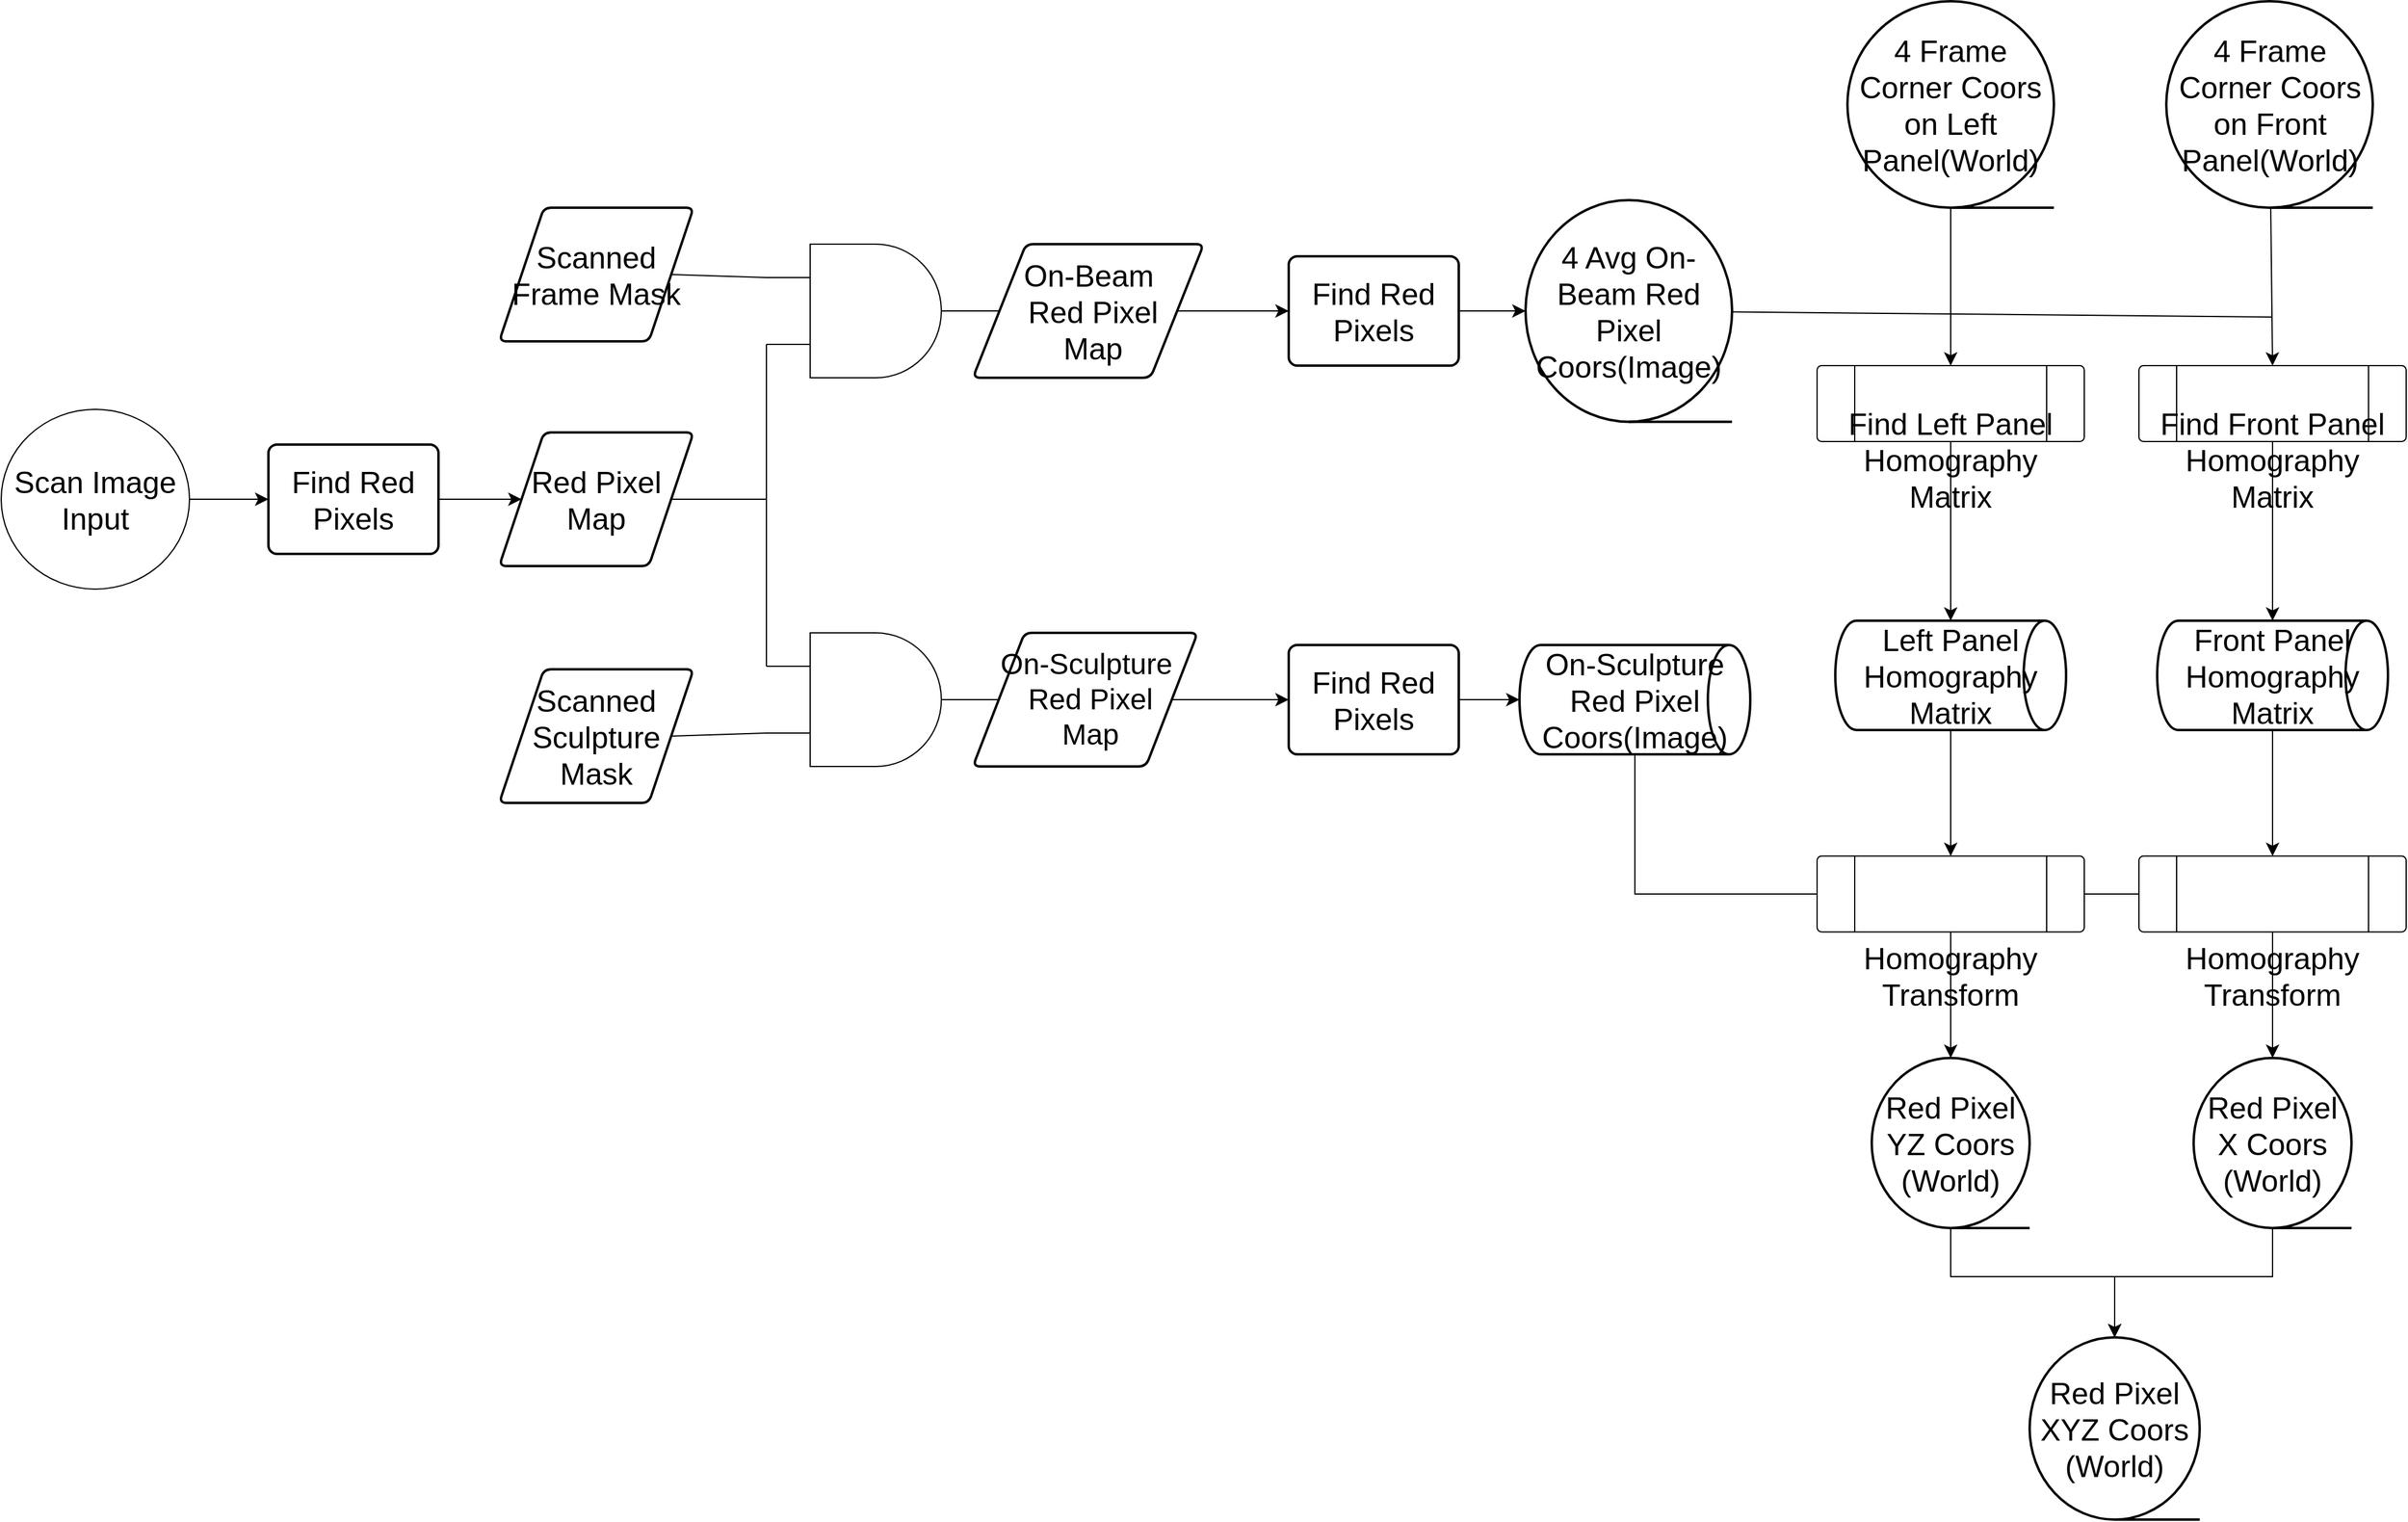 <mxfile version="24.2.3" type="device">
  <diagram name="Page-1" id="OlKapIi3uWO2QsuCSNSb">
    <mxGraphModel dx="2305" dy="1305" grid="1" gridSize="10" guides="1" tooltips="1" connect="1" arrows="1" fold="1" page="1" pageScale="1" pageWidth="2000" pageHeight="1500" math="0" shadow="0">
      <root>
        <mxCell id="0" />
        <mxCell id="1" parent="0" />
        <mxCell id="RCYnNcVBV2A_GnD5C0OR-2" style="edgeStyle=none;curved=1;rounded=0;orthogonalLoop=1;jettySize=auto;html=1;fontSize=12;startSize=8;endSize=8;entryX=0;entryY=0.5;entryDx=0;entryDy=0;labelBackgroundColor=none;textShadow=0;" parent="1" source="859-qJpJI6VnqW7jw_TA-1" target="g15t2NtTSoSg01-tuQBl-59" edge="1">
          <mxGeometry relative="1" as="geometry">
            <mxPoint x="315" y="490.0" as="targetPoint" />
          </mxGeometry>
        </mxCell>
        <mxCell id="859-qJpJI6VnqW7jw_TA-1" value="&lt;font style=&quot;font-size: 25px;&quot;&gt;Scan Image Input&lt;br&gt;&lt;/font&gt;" style="ellipse;html=1;labelBackgroundColor=none;textShadow=0;whiteSpace=wrap;" parent="1" vertex="1">
          <mxGeometry x="20" y="416" width="155" height="148" as="geometry" />
        </mxCell>
        <mxCell id="RCYnNcVBV2A_GnD5C0OR-5" style="edgeStyle=none;curved=1;rounded=0;orthogonalLoop=1;jettySize=auto;html=1;fontSize=12;startSize=8;endSize=8;exitX=1;exitY=0.5;exitDx=0;exitDy=0;entryX=0;entryY=0.5;entryDx=0;entryDy=0;labelBackgroundColor=none;textShadow=0;" parent="1" source="g15t2NtTSoSg01-tuQBl-59" target="g15t2NtTSoSg01-tuQBl-61" edge="1">
          <mxGeometry relative="1" as="geometry">
            <mxPoint x="495" y="490" as="targetPoint" />
            <mxPoint x="365" y="490.0" as="sourcePoint" />
          </mxGeometry>
        </mxCell>
        <mxCell id="g15t2NtTSoSg01-tuQBl-27" style="edgeStyle=none;curved=0;rounded=0;orthogonalLoop=1;jettySize=auto;html=1;entryX=0;entryY=0.5;entryDx=0;entryDy=0;fontSize=12;startSize=8;endSize=8;endArrow=none;endFill=0;labelBackgroundColor=none;textShadow=0;" parent="1" target="g15t2NtTSoSg01-tuQBl-67" edge="1">
          <mxGeometry relative="1" as="geometry">
            <mxPoint x="810" y="335.0" as="sourcePoint" />
            <mxPoint x="840" y="335" as="targetPoint" />
          </mxGeometry>
        </mxCell>
        <mxCell id="g15t2NtTSoSg01-tuQBl-8" value="" style="verticalLabelPosition=bottom;shadow=0;dashed=0;align=center;html=1;verticalAlign=top;shape=mxgraph.electrical.logic_gates.logic_gate;operation=and;labelBackgroundColor=none;textShadow=0;whiteSpace=wrap;" parent="1" vertex="1">
          <mxGeometry x="650" y="280" width="180" height="110" as="geometry" />
        </mxCell>
        <mxCell id="g15t2NtTSoSg01-tuQBl-13" style="edgeStyle=none;curved=0;rounded=0;orthogonalLoop=1;jettySize=auto;html=1;entryX=0;entryY=0.25;entryDx=0;entryDy=0;entryPerimeter=0;fontSize=12;startSize=8;endSize=8;endArrow=none;endFill=0;exitX=1;exitY=0.5;exitDx=0;exitDy=0;labelBackgroundColor=none;textShadow=0;" parent="1" source="g15t2NtTSoSg01-tuQBl-63" target="g15t2NtTSoSg01-tuQBl-8" edge="1">
          <mxGeometry relative="1" as="geometry">
            <mxPoint x="575" y="306.042" as="sourcePoint" />
          </mxGeometry>
        </mxCell>
        <mxCell id="g15t2NtTSoSg01-tuQBl-31" style="edgeStyle=none;curved=1;rounded=0;orthogonalLoop=1;jettySize=auto;html=1;entryX=0;entryY=0.5;entryDx=0;entryDy=0;fontSize=12;startSize=8;endSize=8;exitX=1;exitY=0.5;exitDx=0;exitDy=0;labelBackgroundColor=none;textShadow=0;" parent="1" source="g15t2NtTSoSg01-tuQBl-67" target="g15t2NtTSoSg01-tuQBl-70" edge="1">
          <mxGeometry relative="1" as="geometry">
            <mxPoint x="960" y="335" as="sourcePoint" />
            <mxPoint x="1080" y="335.0" as="targetPoint" />
          </mxGeometry>
        </mxCell>
        <mxCell id="g15t2NtTSoSg01-tuQBl-29" style="edgeStyle=none;curved=1;rounded=0;orthogonalLoop=1;jettySize=auto;html=1;entryX=0;entryY=0.5;entryDx=0;entryDy=0;fontSize=12;startSize=8;endSize=8;endArrow=none;endFill=0;labelBackgroundColor=none;textShadow=0;" parent="1" target="g15t2NtTSoSg01-tuQBl-68" edge="1">
          <mxGeometry relative="1" as="geometry">
            <mxPoint x="810" y="655" as="sourcePoint" />
            <mxPoint x="840" y="655" as="targetPoint" />
          </mxGeometry>
        </mxCell>
        <mxCell id="g15t2NtTSoSg01-tuQBl-18" value="" style="verticalLabelPosition=bottom;shadow=0;dashed=0;align=center;html=1;verticalAlign=top;shape=mxgraph.electrical.logic_gates.logic_gate;operation=and;labelBackgroundColor=none;textShadow=0;whiteSpace=wrap;" parent="1" vertex="1">
          <mxGeometry x="650" y="600" width="180" height="110" as="geometry" />
        </mxCell>
        <mxCell id="g15t2NtTSoSg01-tuQBl-19" value="" style="endArrow=none;html=1;rounded=0;fontSize=12;startSize=8;endSize=8;curved=1;entryX=0;entryY=0.25;entryDx=0;entryDy=0;entryPerimeter=0;labelBackgroundColor=none;textShadow=0;" parent="1" target="g15t2NtTSoSg01-tuQBl-18" edge="1">
          <mxGeometry width="50" height="50" relative="1" as="geometry">
            <mxPoint x="650" y="490" as="sourcePoint" />
            <mxPoint x="780" y="410" as="targetPoint" />
          </mxGeometry>
        </mxCell>
        <mxCell id="g15t2NtTSoSg01-tuQBl-24" style="edgeStyle=none;curved=1;rounded=0;orthogonalLoop=1;jettySize=auto;html=1;entryX=0;entryY=0.75;entryDx=0;entryDy=0;entryPerimeter=0;fontSize=12;startSize=8;endSize=8;endArrow=none;endFill=0;exitX=1;exitY=0.5;exitDx=0;exitDy=0;labelBackgroundColor=none;textShadow=0;" parent="1" source="g15t2NtTSoSg01-tuQBl-65" target="g15t2NtTSoSg01-tuQBl-18" edge="1">
          <mxGeometry relative="1" as="geometry">
            <mxPoint x="575" y="683.958" as="sourcePoint" />
          </mxGeometry>
        </mxCell>
        <mxCell id="g15t2NtTSoSg01-tuQBl-25" style="edgeStyle=none;curved=1;rounded=0;orthogonalLoop=1;jettySize=auto;html=1;exitX=0.5;exitY=0;exitDx=0;exitDy=0;fontSize=12;startSize=8;endSize=8;labelBackgroundColor=none;textShadow=0;" parent="1" edge="1">
          <mxGeometry relative="1" as="geometry">
            <mxPoint x="500" y="260" as="sourcePoint" />
            <mxPoint x="500" y="260" as="targetPoint" />
          </mxGeometry>
        </mxCell>
        <mxCell id="g15t2NtTSoSg01-tuQBl-26" style="edgeStyle=none;curved=0;rounded=0;orthogonalLoop=1;jettySize=auto;html=1;entryX=0;entryY=0.75;entryDx=0;entryDy=0;entryPerimeter=0;fontSize=12;startSize=8;endSize=8;endArrow=none;endFill=0;exitX=1;exitY=0.5;exitDx=0;exitDy=0;labelBackgroundColor=none;textShadow=0;" parent="1" source="g15t2NtTSoSg01-tuQBl-61" target="g15t2NtTSoSg01-tuQBl-8" edge="1">
          <mxGeometry relative="1" as="geometry">
            <mxPoint x="575" y="490" as="sourcePoint" />
            <Array as="points">
              <mxPoint x="650" y="490" />
            </Array>
          </mxGeometry>
        </mxCell>
        <mxCell id="g15t2NtTSoSg01-tuQBl-46" style="edgeStyle=none;curved=1;rounded=0;orthogonalLoop=1;jettySize=auto;html=1;entryX=0;entryY=0.5;entryDx=0;entryDy=0;fontSize=12;startSize=8;endSize=8;exitX=1;exitY=0.5;exitDx=0;exitDy=0;labelBackgroundColor=none;textShadow=0;" parent="1" source="g15t2NtTSoSg01-tuQBl-68" target="g15t2NtTSoSg01-tuQBl-71" edge="1">
          <mxGeometry relative="1" as="geometry">
            <mxPoint x="960" y="655" as="sourcePoint" />
            <mxPoint x="1080" y="655" as="targetPoint" />
          </mxGeometry>
        </mxCell>
        <mxCell id="g15t2NtTSoSg01-tuQBl-32" style="edgeStyle=none;curved=1;rounded=0;orthogonalLoop=1;jettySize=auto;html=1;fontSize=12;startSize=8;endSize=8;exitX=1;exitY=0.5;exitDx=0;exitDy=0;labelBackgroundColor=none;textShadow=0;" parent="1" source="g15t2NtTSoSg01-tuQBl-70" target="g15t2NtTSoSg01-tuQBl-33" edge="1">
          <mxGeometry relative="1" as="geometry">
            <mxPoint x="1330" y="335" as="targetPoint" />
            <mxPoint x="1220" y="335.0" as="sourcePoint" />
          </mxGeometry>
        </mxCell>
        <mxCell id="g15t2NtTSoSg01-tuQBl-89" style="edgeStyle=none;curved=1;rounded=0;orthogonalLoop=1;jettySize=auto;html=1;fontSize=12;startSize=8;endSize=8;endArrow=none;endFill=0;labelBackgroundColor=none;textShadow=0;" parent="1" source="g15t2NtTSoSg01-tuQBl-33" edge="1">
          <mxGeometry relative="1" as="geometry">
            <mxPoint x="1890" y="340" as="targetPoint" />
          </mxGeometry>
        </mxCell>
        <mxCell id="g15t2NtTSoSg01-tuQBl-33" value="&lt;font style=&quot;font-size: 25px;&quot;&gt;4 Avg On-Beam Red Pixel Coors(Image)&lt;br&gt;&lt;/font&gt;" style="strokeWidth=2;html=1;shape=mxgraph.flowchart.sequential_data;labelBackgroundColor=none;textShadow=0;verticalAlign=middle;whiteSpace=wrap;" parent="1" vertex="1">
          <mxGeometry x="1275" y="243.75" width="170" height="182.5" as="geometry" />
        </mxCell>
        <mxCell id="g15t2NtTSoSg01-tuQBl-42" style="edgeStyle=none;curved=1;rounded=0;orthogonalLoop=1;jettySize=auto;html=1;entryX=0.5;entryY=0;entryDx=0;entryDy=0;fontSize=12;startSize=8;endSize=8;exitX=0.5;exitY=1;exitDx=0;exitDy=0;exitPerimeter=0;labelBackgroundColor=none;textShadow=0;" parent="1" source="g15t2NtTSoSg01-tuQBl-36" target="g15t2NtTSoSg01-tuQBl-38" edge="1">
          <mxGeometry relative="1" as="geometry">
            <mxPoint x="1640" y="280" as="sourcePoint" />
          </mxGeometry>
        </mxCell>
        <mxCell id="g15t2NtTSoSg01-tuQBl-36" value="&lt;font style=&quot;font-size: 25px;&quot;&gt;4 Frame Corner Coors on Left Panel(World)&lt;br&gt;&lt;/font&gt;" style="strokeWidth=2;html=1;shape=mxgraph.flowchart.sequential_data;labelBackgroundColor=none;textShadow=0;whiteSpace=wrap;" parent="1" vertex="1">
          <mxGeometry x="1540" y="80" width="170" height="170" as="geometry" />
        </mxCell>
        <mxCell id="g15t2NtTSoSg01-tuQBl-38" value="&lt;font style=&quot;font-size: 25px;&quot;&gt;Find Left Panel Homography Matrix&lt;/font&gt;" style="verticalLabelPosition=bottom;verticalAlign=bottom;html=1;shape=process;rounded=1;size=0.14;arcSize=6;labelBackgroundColor=none;textShadow=0;whiteSpace=wrap;" parent="1" vertex="1">
          <mxGeometry x="1515" y="380" width="220" height="62.5" as="geometry" />
        </mxCell>
        <mxCell id="g15t2NtTSoSg01-tuQBl-74" style="edgeStyle=none;curved=1;rounded=0;orthogonalLoop=1;jettySize=auto;html=1;entryX=0.5;entryY=0;entryDx=0;entryDy=0;fontSize=12;startSize=8;endSize=8;labelBackgroundColor=none;textShadow=0;" parent="1" source="g15t2NtTSoSg01-tuQBl-43" target="g15t2NtTSoSg01-tuQBl-72" edge="1">
          <mxGeometry relative="1" as="geometry" />
        </mxCell>
        <mxCell id="g15t2NtTSoSg01-tuQBl-43" value="&lt;font style=&quot;font-size: 25px;&quot;&gt;Left Panel Homography Matrix&lt;/font&gt;" style="strokeWidth=2;html=1;shape=mxgraph.flowchart.direct_data;labelBackgroundColor=none;textShadow=0;whiteSpace=wrap;" parent="1" vertex="1">
          <mxGeometry x="1530" y="590" width="190" height="90" as="geometry" />
        </mxCell>
        <mxCell id="g15t2NtTSoSg01-tuQBl-44" style="edgeStyle=none;curved=1;rounded=0;orthogonalLoop=1;jettySize=auto;html=1;entryX=0.5;entryY=0;entryDx=0;entryDy=0;entryPerimeter=0;fontSize=12;startSize=8;endSize=8;exitX=0.5;exitY=1;exitDx=0;exitDy=0;labelBackgroundColor=none;textShadow=0;" parent="1" source="g15t2NtTSoSg01-tuQBl-38" target="g15t2NtTSoSg01-tuQBl-43" edge="1">
          <mxGeometry relative="1" as="geometry" />
        </mxCell>
        <mxCell id="g15t2NtTSoSg01-tuQBl-48" style="edgeStyle=none;curved=1;rounded=0;orthogonalLoop=1;jettySize=auto;html=1;entryX=0;entryY=0.5;entryDx=0;entryDy=0;entryPerimeter=0;fontSize=12;startSize=8;endSize=8;exitX=1;exitY=0.5;exitDx=0;exitDy=0;labelBackgroundColor=none;textShadow=0;" parent="1" source="g15t2NtTSoSg01-tuQBl-71" target="g15t2NtTSoSg01-tuQBl-58" edge="1">
          <mxGeometry relative="1" as="geometry">
            <mxPoint x="1220" y="655" as="sourcePoint" />
            <mxPoint x="1330" y="655" as="targetPoint" />
          </mxGeometry>
        </mxCell>
        <mxCell id="g15t2NtTSoSg01-tuQBl-50" style="edgeStyle=none;curved=1;rounded=0;orthogonalLoop=1;jettySize=auto;html=1;fontSize=12;startSize=8;endSize=8;entryX=0.5;entryY=0;entryDx=0;entryDy=0;labelBackgroundColor=none;textShadow=0;" parent="1" source="g15t2NtTSoSg01-tuQBl-49" target="g15t2NtTSoSg01-tuQBl-51" edge="1">
          <mxGeometry relative="1" as="geometry">
            <mxPoint x="1890" y="420" as="targetPoint" />
          </mxGeometry>
        </mxCell>
        <mxCell id="g15t2NtTSoSg01-tuQBl-49" value="&lt;div align=&quot;center&quot;&gt;&lt;font style=&quot;font-size: 25px;&quot;&gt;4 Frame Corner Coors on Front Panel(World)&lt;/font&gt;&lt;br&gt;&lt;/div&gt;" style="strokeWidth=2;html=1;shape=mxgraph.flowchart.sequential_data;labelBackgroundColor=none;textShadow=0;whiteSpace=wrap;" parent="1" vertex="1">
          <mxGeometry x="1802.5" y="80" width="170" height="170" as="geometry" />
        </mxCell>
        <mxCell id="g15t2NtTSoSg01-tuQBl-51" value="&lt;font style=&quot;font-size: 25px;&quot;&gt;Find Front Panel Homography Matrix&lt;/font&gt;" style="verticalLabelPosition=bottom;verticalAlign=bottom;html=1;shape=process;rounded=1;size=0.14;arcSize=6;labelBackgroundColor=none;textShadow=0;whiteSpace=wrap;" parent="1" vertex="1">
          <mxGeometry x="1780" y="380" width="220" height="62.5" as="geometry" />
        </mxCell>
        <mxCell id="g15t2NtTSoSg01-tuQBl-75" style="edgeStyle=none;curved=1;rounded=0;orthogonalLoop=1;jettySize=auto;html=1;entryX=0.5;entryY=0;entryDx=0;entryDy=0;fontSize=12;startSize=8;endSize=8;labelBackgroundColor=none;textShadow=0;" parent="1" source="g15t2NtTSoSg01-tuQBl-54" target="g15t2NtTSoSg01-tuQBl-73" edge="1">
          <mxGeometry relative="1" as="geometry" />
        </mxCell>
        <mxCell id="g15t2NtTSoSg01-tuQBl-54" value="&lt;font style=&quot;font-size: 25px;&quot;&gt;Front Panel Homography Matrix&lt;/font&gt;" style="strokeWidth=2;html=1;shape=mxgraph.flowchart.direct_data;labelBackgroundColor=none;textShadow=0;whiteSpace=wrap;" parent="1" vertex="1">
          <mxGeometry x="1795" y="590" width="190" height="90" as="geometry" />
        </mxCell>
        <mxCell id="g15t2NtTSoSg01-tuQBl-55" style="edgeStyle=none;curved=1;rounded=0;orthogonalLoop=1;jettySize=auto;html=1;entryX=0.5;entryY=0;entryDx=0;entryDy=0;entryPerimeter=0;fontSize=12;startSize=8;endSize=8;labelBackgroundColor=none;textShadow=0;" parent="1" source="g15t2NtTSoSg01-tuQBl-51" target="g15t2NtTSoSg01-tuQBl-54" edge="1">
          <mxGeometry relative="1" as="geometry" />
        </mxCell>
        <mxCell id="UW7b_rLCcyGrxUJ1FudR-1" style="edgeStyle=none;curved=0;rounded=0;orthogonalLoop=1;jettySize=auto;html=1;entryX=0;entryY=0.5;entryDx=0;entryDy=0;fontSize=12;startSize=8;endSize=8;endArrow=none;endFill=0;" edge="1" parent="1" source="g15t2NtTSoSg01-tuQBl-58" target="g15t2NtTSoSg01-tuQBl-72">
          <mxGeometry relative="1" as="geometry">
            <Array as="points">
              <mxPoint x="1365" y="815" />
            </Array>
          </mxGeometry>
        </mxCell>
        <mxCell id="g15t2NtTSoSg01-tuQBl-58" value="&lt;font style=&quot;font-size: 25px;&quot;&gt;On-Sculpture Red Pixel Coors(Image)&lt;/font&gt;" style="strokeWidth=2;html=1;shape=mxgraph.flowchart.direct_data;labelBackgroundColor=none;textShadow=0;whiteSpace=wrap;" parent="1" vertex="1">
          <mxGeometry x="1270" y="610" width="190" height="90" as="geometry" />
        </mxCell>
        <mxCell id="g15t2NtTSoSg01-tuQBl-59" value="&lt;font style=&quot;font-size: 25px;&quot;&gt;Find Red Pixels&lt;/font&gt;" style="rounded=1;html=1;absoluteArcSize=1;arcSize=14;strokeWidth=2;labelBackgroundColor=none;textShadow=0;whiteSpace=wrap;" parent="1" vertex="1">
          <mxGeometry x="240" y="445" width="140" height="90" as="geometry" />
        </mxCell>
        <mxCell id="g15t2NtTSoSg01-tuQBl-61" value="&lt;font style=&quot;font-size: 25px;&quot;&gt;Red Pixel Map&lt;/font&gt;" style="shape=parallelogram;html=1;strokeWidth=2;perimeter=parallelogramPerimeter;rounded=1;arcSize=12;size=0.23;labelBackgroundColor=none;textShadow=0;whiteSpace=wrap;" parent="1" vertex="1">
          <mxGeometry x="430" y="435" width="160" height="110" as="geometry" />
        </mxCell>
        <mxCell id="g15t2NtTSoSg01-tuQBl-63" value="&lt;font style=&quot;font-size: 25px;&quot;&gt;Scanned Frame Mask&lt;/font&gt;" style="shape=parallelogram;html=1;strokeWidth=2;perimeter=parallelogramPerimeter;rounded=1;arcSize=12;size=0.23;labelBackgroundColor=none;textShadow=0;whiteSpace=wrap;" parent="1" vertex="1">
          <mxGeometry x="430" y="250" width="160" height="110" as="geometry" />
        </mxCell>
        <mxCell id="g15t2NtTSoSg01-tuQBl-65" value="&lt;font style=&quot;font-size: 25px;&quot;&gt;Scanned Sculpture Mask&lt;br&gt;&lt;/font&gt;" style="shape=parallelogram;html=1;strokeWidth=2;perimeter=parallelogramPerimeter;rounded=1;arcSize=12;size=0.23;labelBackgroundColor=none;textShadow=0;whiteSpace=wrap;" parent="1" vertex="1">
          <mxGeometry x="430" y="630" width="160" height="110" as="geometry" />
        </mxCell>
        <mxCell id="g15t2NtTSoSg01-tuQBl-67" value="&lt;div&gt;&lt;font style=&quot;font-size: 25px;&quot;&gt;On-Beam&lt;/font&gt;&lt;/div&gt;&lt;div&gt;&lt;font style=&quot;font-size: 25px;&quot;&gt;&amp;nbsp;Red Pixel&lt;/font&gt;&lt;/div&gt;&lt;div&gt;&lt;font style=&quot;font-size: 25px;&quot;&gt;&amp;nbsp;Map&lt;/font&gt;&lt;/div&gt;" style="shape=parallelogram;html=1;strokeWidth=2;perimeter=parallelogramPerimeter;rounded=1;arcSize=12;size=0.23;labelBackgroundColor=none;textShadow=0;" parent="1" vertex="1">
          <mxGeometry x="820" y="280" width="190" height="110" as="geometry" />
        </mxCell>
        <mxCell id="g15t2NtTSoSg01-tuQBl-68" value="&lt;div&gt;&lt;font style=&quot;font-size: 24px;&quot;&gt;On-Sculpture&lt;/font&gt;&lt;/div&gt;&lt;div&gt;&lt;font style=&quot;font-size: 24px;&quot;&gt;&amp;nbsp;Red Pixel&lt;/font&gt;&lt;/div&gt;&lt;div&gt;&lt;font style=&quot;font-size: 24px;&quot;&gt;&amp;nbsp;Map&lt;/font&gt;&lt;/div&gt;" style="shape=parallelogram;html=1;strokeWidth=2;perimeter=parallelogramPerimeter;rounded=1;arcSize=12;size=0.23;labelBackgroundColor=none;textShadow=0;" parent="1" vertex="1">
          <mxGeometry x="820" y="600" width="185" height="110" as="geometry" />
        </mxCell>
        <mxCell id="g15t2NtTSoSg01-tuQBl-70" value="&lt;font style=&quot;font-size: 25px;&quot;&gt;Find Red Pixels&lt;/font&gt;" style="rounded=1;html=1;absoluteArcSize=1;arcSize=14;strokeWidth=2;labelBackgroundColor=none;textShadow=0;whiteSpace=wrap;" parent="1" vertex="1">
          <mxGeometry x="1080" y="290" width="140" height="90" as="geometry" />
        </mxCell>
        <mxCell id="g15t2NtTSoSg01-tuQBl-71" value="&lt;font style=&quot;font-size: 25px;&quot;&gt;Find Red Pixels&lt;/font&gt;" style="rounded=1;html=1;absoluteArcSize=1;arcSize=14;strokeWidth=2;labelBackgroundColor=none;textShadow=0;whiteSpace=wrap;" parent="1" vertex="1">
          <mxGeometry x="1080" y="610" width="140" height="90" as="geometry" />
        </mxCell>
        <mxCell id="UW7b_rLCcyGrxUJ1FudR-2" style="edgeStyle=none;curved=0;rounded=0;orthogonalLoop=1;jettySize=auto;html=1;entryX=0;entryY=0.5;entryDx=0;entryDy=0;fontSize=12;startSize=8;endSize=8;endArrow=none;endFill=0;" edge="1" parent="1" source="g15t2NtTSoSg01-tuQBl-72" target="g15t2NtTSoSg01-tuQBl-73">
          <mxGeometry relative="1" as="geometry" />
        </mxCell>
        <mxCell id="g15t2NtTSoSg01-tuQBl-72" value="&lt;font style=&quot;font-size: 25px;&quot;&gt;Homography Transform&lt;br&gt;&lt;/font&gt;" style="verticalLabelPosition=bottom;verticalAlign=top;html=1;shape=process;rounded=1;size=0.14;arcSize=6;labelBackgroundColor=none;textShadow=0;whiteSpace=wrap;" parent="1" vertex="1">
          <mxGeometry x="1515" y="783.75" width="220" height="62.5" as="geometry" />
        </mxCell>
        <mxCell id="g15t2NtTSoSg01-tuQBl-73" value="&lt;font style=&quot;font-size: 25px;&quot;&gt;Homography Transform&lt;br&gt;&lt;/font&gt;" style="verticalLabelPosition=bottom;verticalAlign=top;html=1;shape=process;rounded=1;size=0.14;arcSize=6;labelBackgroundColor=none;textShadow=0;whiteSpace=wrap;" parent="1" vertex="1">
          <mxGeometry x="1780" y="783.75" width="220" height="62.5" as="geometry" />
        </mxCell>
        <mxCell id="g15t2NtTSoSg01-tuQBl-81" value="&lt;div&gt;&lt;font style=&quot;font-size: 25px;&quot;&gt;Red Pixel YZ Coors&lt;/font&gt;&lt;/div&gt;&lt;div&gt;&lt;font style=&quot;font-size: 25px;&quot;&gt;(World)&lt;/font&gt;&lt;/div&gt;" style="strokeWidth=2;html=1;shape=mxgraph.flowchart.sequential_data;labelBackgroundColor=none;textShadow=0;whiteSpace=wrap;" parent="1" vertex="1">
          <mxGeometry x="1560" y="950" width="130" height="140" as="geometry" />
        </mxCell>
        <mxCell id="g15t2NtTSoSg01-tuQBl-82" value="&lt;div&gt;&lt;font style=&quot;font-size: 25px;&quot;&gt;Red Pixel X Coors&lt;/font&gt;&lt;/div&gt;&lt;div&gt;&lt;font style=&quot;font-size: 25px;&quot;&gt;(World)&lt;/font&gt;&lt;/div&gt;" style="strokeWidth=2;html=1;shape=mxgraph.flowchart.sequential_data;labelBackgroundColor=none;textShadow=0;whiteSpace=wrap;" parent="1" vertex="1">
          <mxGeometry x="1825" y="950" width="130" height="140" as="geometry" />
        </mxCell>
        <mxCell id="g15t2NtTSoSg01-tuQBl-83" style="edgeStyle=none;curved=1;rounded=0;orthogonalLoop=1;jettySize=auto;html=1;entryX=0.5;entryY=0;entryDx=0;entryDy=0;entryPerimeter=0;fontSize=12;startSize=8;endSize=8;labelBackgroundColor=none;textShadow=0;" parent="1" source="g15t2NtTSoSg01-tuQBl-72" target="g15t2NtTSoSg01-tuQBl-81" edge="1">
          <mxGeometry relative="1" as="geometry" />
        </mxCell>
        <mxCell id="g15t2NtTSoSg01-tuQBl-84" style="edgeStyle=none;curved=1;rounded=0;orthogonalLoop=1;jettySize=auto;html=1;entryX=0.5;entryY=0;entryDx=0;entryDy=0;entryPerimeter=0;fontSize=12;startSize=8;endSize=8;labelBackgroundColor=none;textShadow=0;" parent="1" source="g15t2NtTSoSg01-tuQBl-73" target="g15t2NtTSoSg01-tuQBl-82" edge="1">
          <mxGeometry relative="1" as="geometry" />
        </mxCell>
        <mxCell id="g15t2NtTSoSg01-tuQBl-85" value="&lt;div&gt;&lt;font style=&quot;font-size: 25px;&quot;&gt;Red Pixel XYZ Coors&lt;/font&gt;&lt;/div&gt;&lt;div&gt;&lt;font style=&quot;font-size: 25px;&quot;&gt;(World)&lt;/font&gt;&lt;/div&gt;" style="strokeWidth=2;html=1;shape=mxgraph.flowchart.sequential_data;labelBackgroundColor=none;textShadow=0;whiteSpace=wrap;" parent="1" vertex="1">
          <mxGeometry x="1690" y="1180" width="140" height="150" as="geometry" />
        </mxCell>
        <mxCell id="g15t2NtTSoSg01-tuQBl-86" style="edgeStyle=none;curved=0;rounded=0;orthogonalLoop=1;jettySize=auto;html=1;entryX=0.5;entryY=0;entryDx=0;entryDy=0;entryPerimeter=0;fontSize=12;startSize=8;endSize=8;exitX=0.5;exitY=1;exitDx=0;exitDy=0;exitPerimeter=0;labelBackgroundColor=none;textShadow=0;" parent="1" source="g15t2NtTSoSg01-tuQBl-81" target="g15t2NtTSoSg01-tuQBl-85" edge="1">
          <mxGeometry relative="1" as="geometry">
            <Array as="points">
              <mxPoint x="1625" y="1130" />
              <mxPoint x="1760" y="1130" />
            </Array>
          </mxGeometry>
        </mxCell>
        <mxCell id="g15t2NtTSoSg01-tuQBl-87" style="edgeStyle=none;curved=0;rounded=0;orthogonalLoop=1;jettySize=auto;html=1;entryX=0.5;entryY=0;entryDx=0;entryDy=0;entryPerimeter=0;fontSize=12;startSize=8;endSize=8;labelBackgroundColor=none;textShadow=0;" parent="1" source="g15t2NtTSoSg01-tuQBl-82" target="g15t2NtTSoSg01-tuQBl-85" edge="1">
          <mxGeometry relative="1" as="geometry">
            <Array as="points">
              <mxPoint x="1890" y="1130" />
              <mxPoint x="1760" y="1130" />
            </Array>
          </mxGeometry>
        </mxCell>
      </root>
    </mxGraphModel>
  </diagram>
</mxfile>
